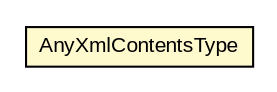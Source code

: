 #!/usr/local/bin/dot
#
# Class diagram 
# Generated by UMLGraph version R5_6-24-gf6e263 (http://www.umlgraph.org/)
#

digraph G {
	edge [fontname="arial",fontsize=10,labelfontname="arial",labelfontsize=10];
	node [fontname="arial",fontsize=10,shape=plaintext];
	nodesep=0.25;
	ranksep=0.5;
	// org.oasis_open.docs.wsdm.mows_2.AnyXmlContentsType
	c33118 [label=<<table title="org.oasis_open.docs.wsdm.mows_2.AnyXmlContentsType" border="0" cellborder="1" cellspacing="0" cellpadding="2" port="p" bgcolor="lemonChiffon" href="./AnyXmlContentsType.html">
		<tr><td><table border="0" cellspacing="0" cellpadding="1">
<tr><td align="center" balign="center"> AnyXmlContentsType </td></tr>
		</table></td></tr>
		</table>>, URL="./AnyXmlContentsType.html", fontname="arial", fontcolor="black", fontsize=10.0];
}

